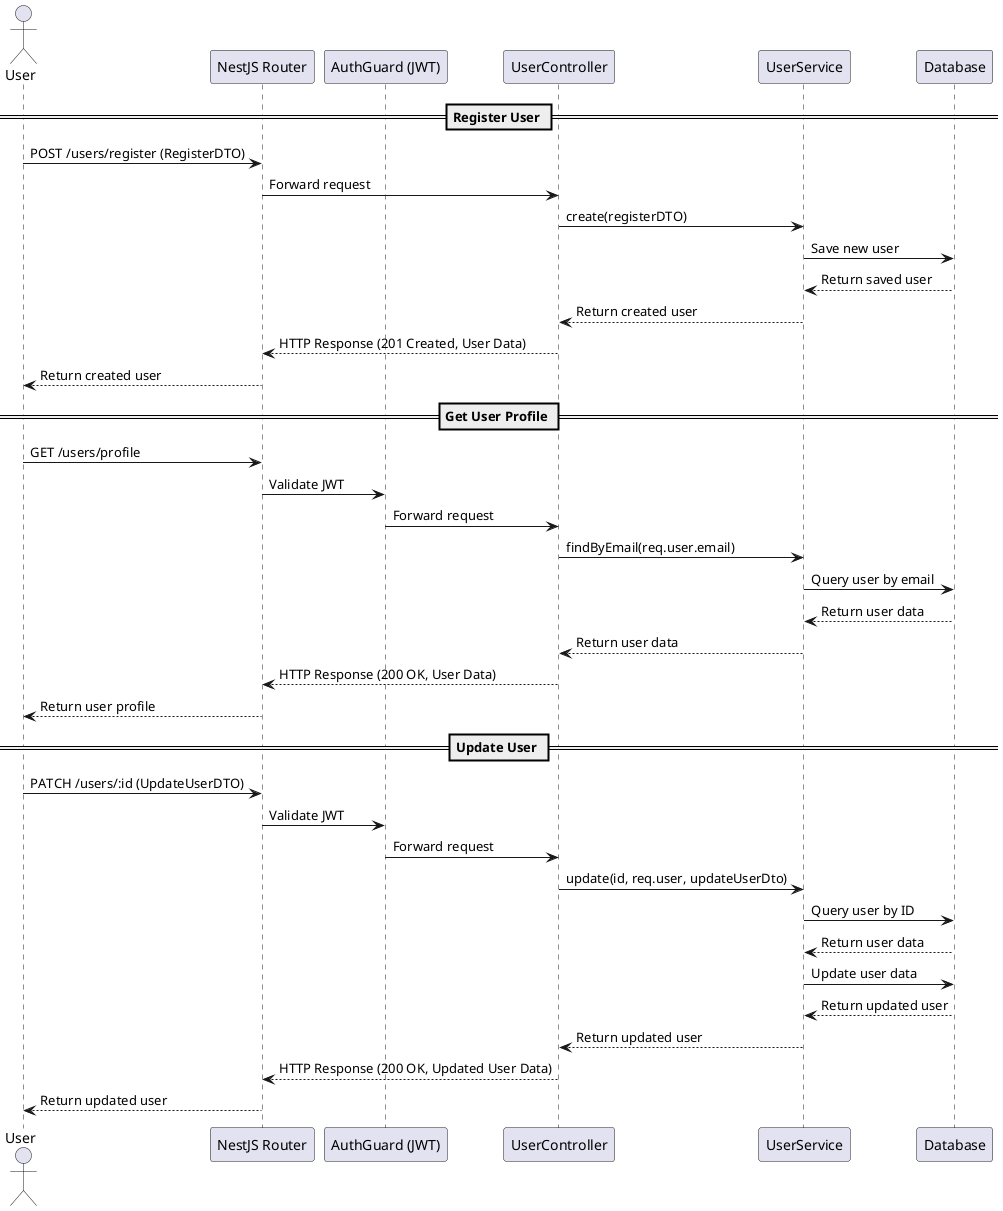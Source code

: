 @startuml

actor User
participant "NestJS Router" as Router
participant "AuthGuard (JWT)" as AuthGuard
participant "UserController" as Controller
participant "UserService" as Service
participant "Database" as Database

== Register User ==
User -> Router: POST /users/register (RegisterDTO)
Router -> Controller: Forward request
Controller -> Service: create(registerDTO)
Service -> Database: Save new user
Database --> Service: Return saved user
Service --> Controller: Return created user
Controller --> Router: HTTP Response (201 Created, User Data)
Router --> User: Return created user

== Get User Profile ==
User -> Router: GET /users/profile
Router -> AuthGuard: Validate JWT
AuthGuard -> Controller: Forward request
Controller -> Service: findByEmail(req.user.email)
Service -> Database: Query user by email
Database --> Service: Return user data
Service --> Controller: Return user data
Controller --> Router: HTTP Response (200 OK, User Data)
Router --> User: Return user profile

== Update User ==
User -> Router: PATCH /users/:id (UpdateUserDTO)
Router -> AuthGuard: Validate JWT
AuthGuard -> Controller: Forward request
Controller -> Service: update(id, req.user, updateUserDto)
Service -> Database: Query user by ID
Database --> Service: Return user data
Service -> Database: Update user data
Database --> Service: Return updated user
Service --> Controller: Return updated user
Controller --> Router: HTTP Response (200 OK, Updated User Data)
Router --> User: Return updated user

@enduml
